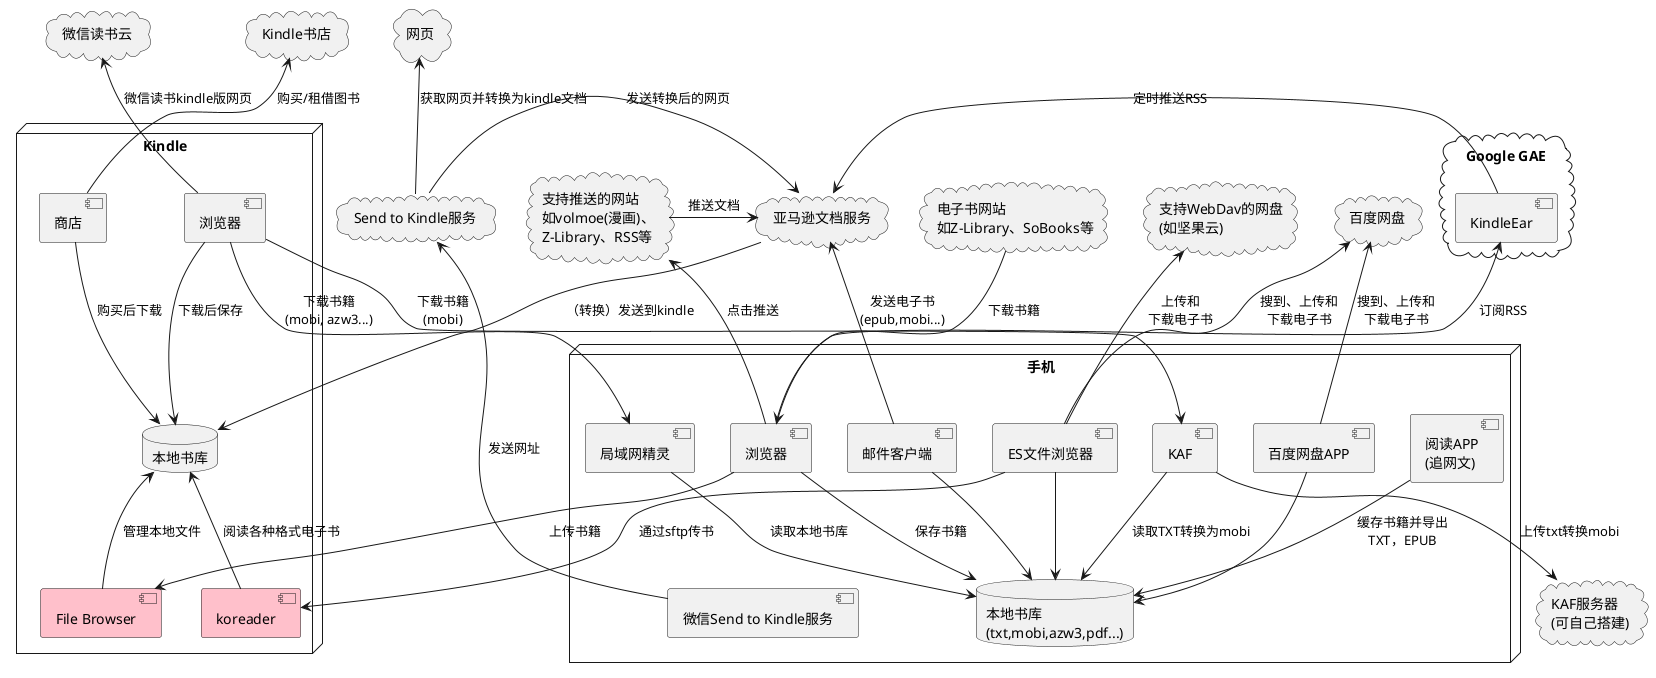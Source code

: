 @startuml kindle-overview

node Kindle as kindle {
    component 浏览器 as kbrow
    component 商店 as kshop
    component "File Browser" as fb #Pink
    component "koreader" as koreader #Pink
    database 本地书库 as kllib
    kshop --> kllib : 购买后下载
    kbrow --> kllib : 下载后保存
    fb -u-> kllib : 管理本地文件
    koreader -u-> kllib : 阅读各种格式电子书
}

node 手机 as Phone {
    component 局域网精灵 as lgenius
    component 百度网盘APP as baiduclient
    component ES文件浏览器 as esfb
    component "阅读APP\n(追网文)" as openreader
    component KAF as kaf
    component 邮件客户端 as mailclient
    component "浏览器" as pbrow
    component "微信Send to Kindle服务" as s2k
    database "本地书库\n(txt,mobi,azw3,pdf...)" as pllib

    kbrow -> lgenius : 下载书籍\n(mobi, azw3...)
    lgenius --> pllib : 读取本地书库
    esfb --> pllib
    baiduclient --> pllib
    openreader --> pllib : 缓存书籍并导出\nTXT，EPUB
    kaf --> pllib : 读取TXT转换为mobi
    mailclient --> pllib
    lgenius -[hidden]> mailclient
    mailclient -[hidden]> esfb
    esfb -[hidden]> baiduclient

    baiduclient -[hidden]r-> openreader
    pbrow -[hidden]-> s2k
    kbrow -> kaf : 下载书籍\n(mobi)
    pbrow --> fb : 上传书籍
    esfb --> koreader : 通过sftp传书
}

cloud 百度网盘 as baiducloud
baiduclient -u-> baiducloud : 搜到、上传和\n下载电子书
esfb -u-> baiducloud : 搜到、上传和\n下载电子书

cloud "支持WebDav的网盘\n(如坚果云)" as webdavcloud
esfb -u-> webdavcloud : 上传和\n下载电子书

cloud 微信读书云 as weread
kbrow -u-> weread : 微信读书kindle版网页
kshop -[hidden]l- weread

cloud "KAF服务器\n(可自己搭建)" as kafcloud
kaf --> kafcloud : 上传txt转换mobi

cloud "亚马逊文档服务" as adcloud
mailclient -u-> adcloud : 发送电子书\n(epub,mobi...)
adcloud --> kllib : （转换）发送到kindle

cloud "Kindle书店" as kshopcloud
kshop -u-> kshopcloud : 购买/租借图书

cloud "支持推送的网站\n如volmoe(漫画)、\nZ-Library、RSS等" as pushcloud
pbrow -u-> pushcloud : 点击推送
pushcloud -> adcloud : 推送文档

cloud "电子书网站\n如Z-Library、SoBooks等" as bookcloud
pbrow <-u- bookcloud : 下载书籍
pbrow --> pllib : 保存书籍

cloud "Send to Kindle服务" as s2kcloud
s2k -u-> s2kcloud : 发送网址

cloud "网页" as webpage
s2kcloud -u-> webpage : 获取网页并转换为kindle文档
s2kcloud -> adcloud : 发送转换后的网页

cloud "Google GAE" as gae {
    component KindleEar as kear
    kear -> adcloud : 定时推送RSS
    pbrow -u-> kear : 订阅RSS
}

@enduml